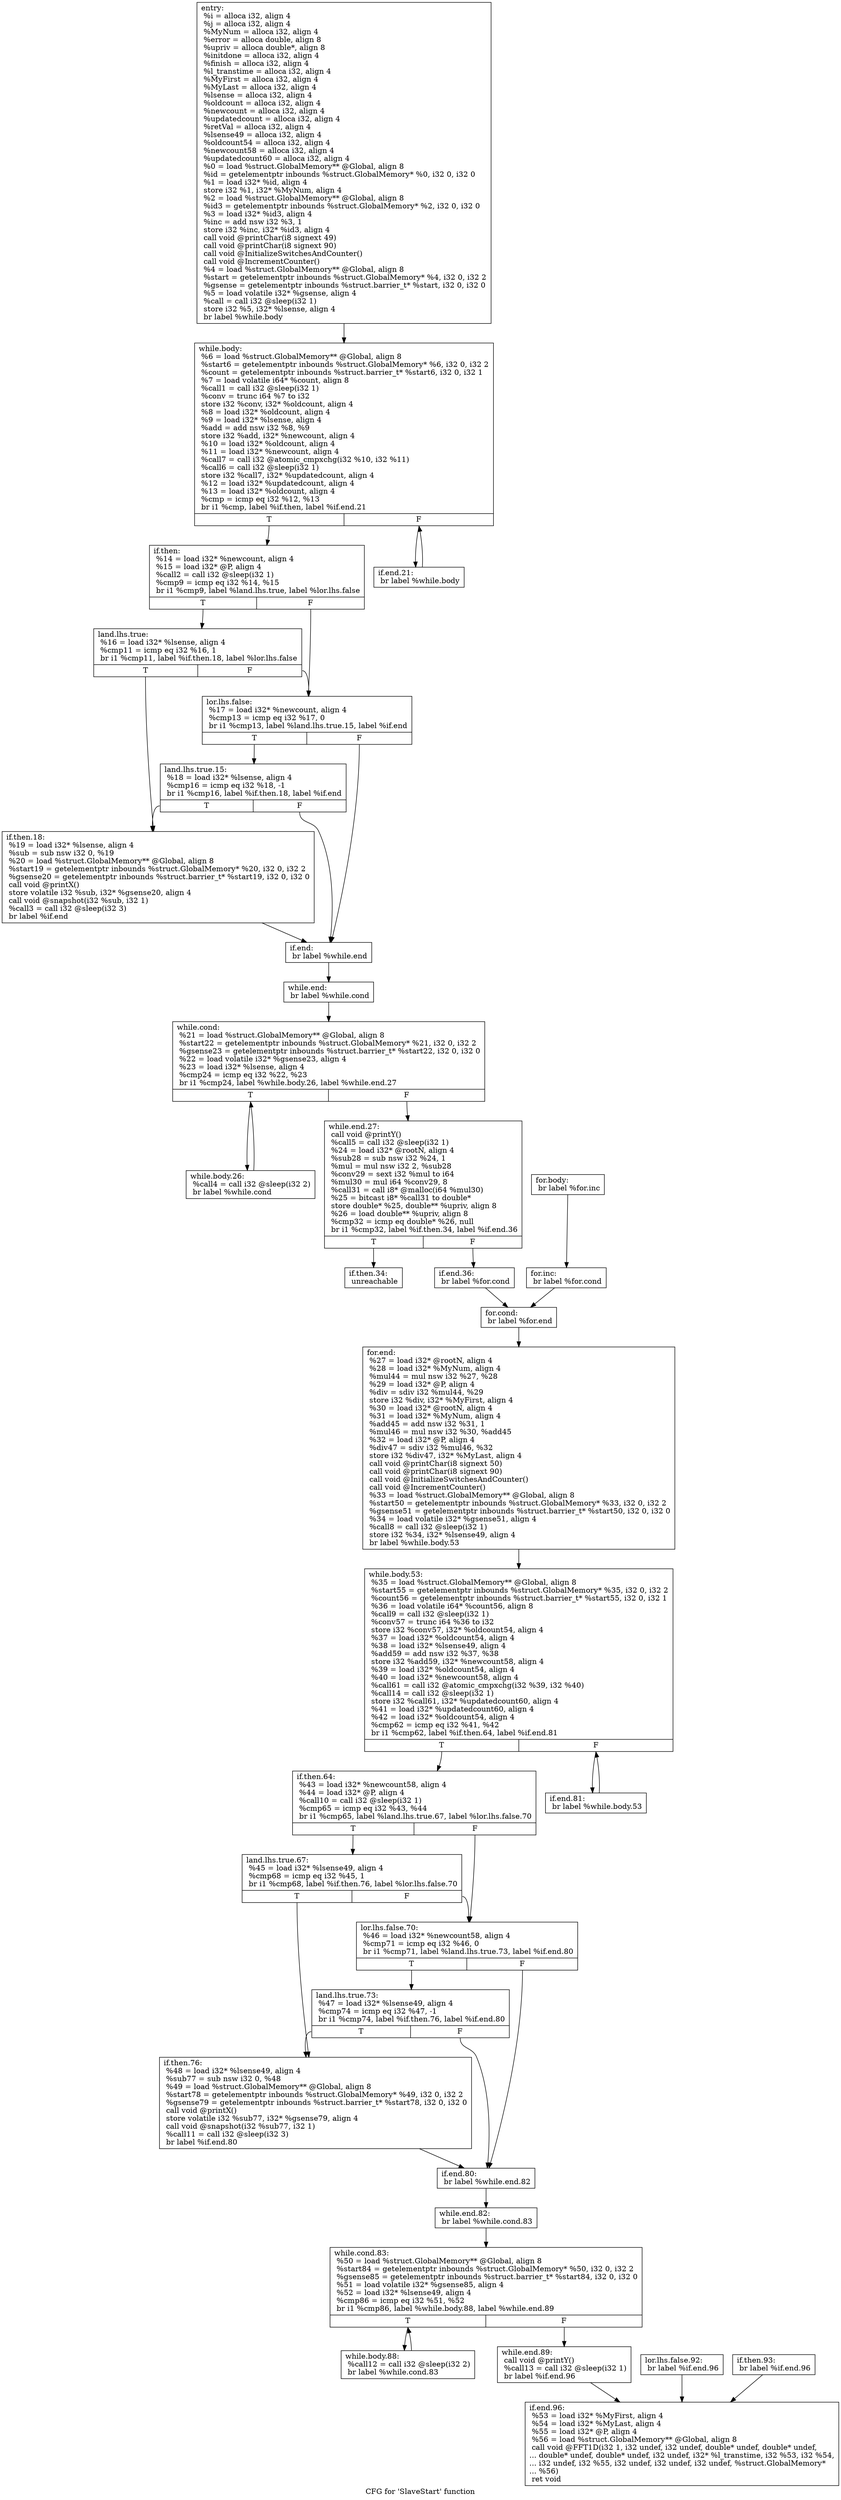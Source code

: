 digraph "CFG for 'SlaveStart' function" {
	label="CFG for 'SlaveStart' function";

	Node0x4e82bc0 [shape=record,label="{entry:\l  %i = alloca i32, align 4\l  %j = alloca i32, align 4\l  %MyNum = alloca i32, align 4\l  %error = alloca double, align 8\l  %upriv = alloca double*, align 8\l  %initdone = alloca i32, align 4\l  %finish = alloca i32, align 4\l  %l_transtime = alloca i32, align 4\l  %MyFirst = alloca i32, align 4\l  %MyLast = alloca i32, align 4\l  %lsense = alloca i32, align 4\l  %oldcount = alloca i32, align 4\l  %newcount = alloca i32, align 4\l  %updatedcount = alloca i32, align 4\l  %retVal = alloca i32, align 4\l  %lsense49 = alloca i32, align 4\l  %oldcount54 = alloca i32, align 4\l  %newcount58 = alloca i32, align 4\l  %updatedcount60 = alloca i32, align 4\l  %0 = load %struct.GlobalMemory** @Global, align 8\l  %id = getelementptr inbounds %struct.GlobalMemory* %0, i32 0, i32 0\l  %1 = load i32* %id, align 4\l  store i32 %1, i32* %MyNum, align 4\l  %2 = load %struct.GlobalMemory** @Global, align 8\l  %id3 = getelementptr inbounds %struct.GlobalMemory* %2, i32 0, i32 0\l  %3 = load i32* %id3, align 4\l  %inc = add nsw i32 %3, 1\l  store i32 %inc, i32* %id3, align 4\l  call void @printChar(i8 signext 49)\l  call void @printChar(i8 signext 90)\l  call void @InitializeSwitchesAndCounter()\l  call void @IncrementCounter()\l  %4 = load %struct.GlobalMemory** @Global, align 8\l  %start = getelementptr inbounds %struct.GlobalMemory* %4, i32 0, i32 2\l  %gsense = getelementptr inbounds %struct.barrier_t* %start, i32 0, i32 0\l  %5 = load volatile i32* %gsense, align 4\l  %call = call i32 @sleep(i32 1)\l  store i32 %5, i32* %lsense, align 4\l  br label %while.body\l}"];
	Node0x4e82bc0 -> Node0x4e82c10;
	Node0x4e82c10 [shape=record,label="{while.body:                                       \l  %6 = load %struct.GlobalMemory** @Global, align 8\l  %start6 = getelementptr inbounds %struct.GlobalMemory* %6, i32 0, i32 2\l  %count = getelementptr inbounds %struct.barrier_t* %start6, i32 0, i32 1\l  %7 = load volatile i64* %count, align 8\l  %call1 = call i32 @sleep(i32 1)\l  %conv = trunc i64 %7 to i32\l  store i32 %conv, i32* %oldcount, align 4\l  %8 = load i32* %oldcount, align 4\l  %9 = load i32* %lsense, align 4\l  %add = add nsw i32 %8, %9\l  store i32 %add, i32* %newcount, align 4\l  %10 = load i32* %oldcount, align 4\l  %11 = load i32* %newcount, align 4\l  %call7 = call i32 @atomic_cmpxchg(i32 %10, i32 %11)\l  %call6 = call i32 @sleep(i32 1)\l  store i32 %call7, i32* %updatedcount, align 4\l  %12 = load i32* %updatedcount, align 4\l  %13 = load i32* %oldcount, align 4\l  %cmp = icmp eq i32 %12, %13\l  br i1 %cmp, label %if.then, label %if.end.21\l|{<s0>T|<s1>F}}"];
	Node0x4e82c10:s0 -> Node0x4e82c60;
	Node0x4e82c10:s1 -> Node0x4e82e40;
	Node0x4e82c60 [shape=record,label="{if.then:                                          \l  %14 = load i32* %newcount, align 4\l  %15 = load i32* @P, align 4\l  %call2 = call i32 @sleep(i32 1)\l  %cmp9 = icmp eq i32 %14, %15\l  br i1 %cmp9, label %land.lhs.true, label %lor.lhs.false\l|{<s0>T|<s1>F}}"];
	Node0x4e82c60:s0 -> Node0x4e82cb0;
	Node0x4e82c60:s1 -> Node0x4e82d00;
	Node0x4e82cb0 [shape=record,label="{land.lhs.true:                                    \l  %16 = load i32* %lsense, align 4\l  %cmp11 = icmp eq i32 %16, 1\l  br i1 %cmp11, label %if.then.18, label %lor.lhs.false\l|{<s0>T|<s1>F}}"];
	Node0x4e82cb0:s0 -> Node0x4e82da0;
	Node0x4e82cb0:s1 -> Node0x4e82d00;
	Node0x4e82d00 [shape=record,label="{lor.lhs.false:                                    \l  %17 = load i32* %newcount, align 4\l  %cmp13 = icmp eq i32 %17, 0\l  br i1 %cmp13, label %land.lhs.true.15, label %if.end\l|{<s0>T|<s1>F}}"];
	Node0x4e82d00:s0 -> Node0x4e82d50;
	Node0x4e82d00:s1 -> Node0x4e82df0;
	Node0x4e82d50 [shape=record,label="{land.lhs.true.15:                                 \l  %18 = load i32* %lsense, align 4\l  %cmp16 = icmp eq i32 %18, -1\l  br i1 %cmp16, label %if.then.18, label %if.end\l|{<s0>T|<s1>F}}"];
	Node0x4e82d50:s0 -> Node0x4e82da0;
	Node0x4e82d50:s1 -> Node0x4e82df0;
	Node0x4e82da0 [shape=record,label="{if.then.18:                                       \l  %19 = load i32* %lsense, align 4\l  %sub = sub nsw i32 0, %19\l  %20 = load %struct.GlobalMemory** @Global, align 8\l  %start19 = getelementptr inbounds %struct.GlobalMemory* %20, i32 0, i32 2\l  %gsense20 = getelementptr inbounds %struct.barrier_t* %start19, i32 0, i32 0\l  call void @printX()\l  store volatile i32 %sub, i32* %gsense20, align 4\l  call void @snapshot(i32 %sub, i32 1)\l  %call3 = call i32 @sleep(i32 3)\l  br label %if.end\l}"];
	Node0x4e82da0 -> Node0x4e82df0;
	Node0x4e82df0 [shape=record,label="{if.end:                                           \l  br label %while.end\l}"];
	Node0x4e82df0 -> Node0x4e82e90;
	Node0x4e82e40 [shape=record,label="{if.end.21:                                        \l  br label %while.body\l}"];
	Node0x4e82e40 -> Node0x4e82c10;
	Node0x4e82e90 [shape=record,label="{while.end:                                        \l  br label %while.cond\l}"];
	Node0x4e82e90 -> Node0x4e82ee0;
	Node0x4e82ee0 [shape=record,label="{while.cond:                                       \l  %21 = load %struct.GlobalMemory** @Global, align 8\l  %start22 = getelementptr inbounds %struct.GlobalMemory* %21, i32 0, i32 2\l  %gsense23 = getelementptr inbounds %struct.barrier_t* %start22, i32 0, i32 0\l  %22 = load volatile i32* %gsense23, align 4\l  %23 = load i32* %lsense, align 4\l  %cmp24 = icmp eq i32 %22, %23\l  br i1 %cmp24, label %while.body.26, label %while.end.27\l|{<s0>T|<s1>F}}"];
	Node0x4e82ee0:s0 -> Node0x4e82f30;
	Node0x4e82ee0:s1 -> Node0x4e82f80;
	Node0x4e82f30 [shape=record,label="{while.body.26:                                    \l  %call4 = call i32 @sleep(i32 2)\l  br label %while.cond\l}"];
	Node0x4e82f30 -> Node0x4e82ee0;
	Node0x4e82f80 [shape=record,label="{while.end.27:                                     \l  call void @printY()\l  %call5 = call i32 @sleep(i32 1)\l  %24 = load i32* @rootN, align 4\l  %sub28 = sub nsw i32 %24, 1\l  %mul = mul nsw i32 2, %sub28\l  %conv29 = sext i32 %mul to i64\l  %mul30 = mul i64 %conv29, 8\l  %call31 = call i8* @malloc(i64 %mul30)\l  %25 = bitcast i8* %call31 to double*\l  store double* %25, double** %upriv, align 8\l  %26 = load double** %upriv, align 8\l  %cmp32 = icmp eq double* %26, null\l  br i1 %cmp32, label %if.then.34, label %if.end.36\l|{<s0>T|<s1>F}}"];
	Node0x4e82f80:s0 -> Node0x4e82fd0;
	Node0x4e82f80:s1 -> Node0x4e83020;
	Node0x4e82fd0 [shape=record,label="{if.then.34:                                       \l  unreachable\l}"];
	Node0x4e83020 [shape=record,label="{if.end.36:                                        \l  br label %for.cond\l}"];
	Node0x4e83020 -> Node0x4e83070;
	Node0x4e83070 [shape=record,label="{for.cond:                                         \l  br label %for.end\l}"];
	Node0x4e83070 -> Node0x4e83160;
	Node0x4e830c0 [shape=record,label="{for.body:                                         \l  br label %for.inc\l}"];
	Node0x4e830c0 -> Node0x4e83110;
	Node0x4e83110 [shape=record,label="{for.inc:                                          \l  br label %for.cond\l}"];
	Node0x4e83110 -> Node0x4e83070;
	Node0x4e83160 [shape=record,label="{for.end:                                          \l  %27 = load i32* @rootN, align 4\l  %28 = load i32* %MyNum, align 4\l  %mul44 = mul nsw i32 %27, %28\l  %29 = load i32* @P, align 4\l  %div = sdiv i32 %mul44, %29\l  store i32 %div, i32* %MyFirst, align 4\l  %30 = load i32* @rootN, align 4\l  %31 = load i32* %MyNum, align 4\l  %add45 = add nsw i32 %31, 1\l  %mul46 = mul nsw i32 %30, %add45\l  %32 = load i32* @P, align 4\l  %div47 = sdiv i32 %mul46, %32\l  store i32 %div47, i32* %MyLast, align 4\l  call void @printChar(i8 signext 50)\l  call void @printChar(i8 signext 90)\l  call void @InitializeSwitchesAndCounter()\l  call void @IncrementCounter()\l  %33 = load %struct.GlobalMemory** @Global, align 8\l  %start50 = getelementptr inbounds %struct.GlobalMemory* %33, i32 0, i32 2\l  %gsense51 = getelementptr inbounds %struct.barrier_t* %start50, i32 0, i32 0\l  %34 = load volatile i32* %gsense51, align 4\l  %call8 = call i32 @sleep(i32 1)\l  store i32 %34, i32* %lsense49, align 4\l  br label %while.body.53\l}"];
	Node0x4e83160 -> Node0x4e831b0;
	Node0x4e831b0 [shape=record,label="{while.body.53:                                    \l  %35 = load %struct.GlobalMemory** @Global, align 8\l  %start55 = getelementptr inbounds %struct.GlobalMemory* %35, i32 0, i32 2\l  %count56 = getelementptr inbounds %struct.barrier_t* %start55, i32 0, i32 1\l  %36 = load volatile i64* %count56, align 8\l  %call9 = call i32 @sleep(i32 1)\l  %conv57 = trunc i64 %36 to i32\l  store i32 %conv57, i32* %oldcount54, align 4\l  %37 = load i32* %oldcount54, align 4\l  %38 = load i32* %lsense49, align 4\l  %add59 = add nsw i32 %37, %38\l  store i32 %add59, i32* %newcount58, align 4\l  %39 = load i32* %oldcount54, align 4\l  %40 = load i32* %newcount58, align 4\l  %call61 = call i32 @atomic_cmpxchg(i32 %39, i32 %40)\l  %call14 = call i32 @sleep(i32 1)\l  store i32 %call61, i32* %updatedcount60, align 4\l  %41 = load i32* %updatedcount60, align 4\l  %42 = load i32* %oldcount54, align 4\l  %cmp62 = icmp eq i32 %41, %42\l  br i1 %cmp62, label %if.then.64, label %if.end.81\l|{<s0>T|<s1>F}}"];
	Node0x4e831b0:s0 -> Node0x4e83200;
	Node0x4e831b0:s1 -> Node0x4e833e0;
	Node0x4e83200 [shape=record,label="{if.then.64:                                       \l  %43 = load i32* %newcount58, align 4\l  %44 = load i32* @P, align 4\l  %call10 = call i32 @sleep(i32 1)\l  %cmp65 = icmp eq i32 %43, %44\l  br i1 %cmp65, label %land.lhs.true.67, label %lor.lhs.false.70\l|{<s0>T|<s1>F}}"];
	Node0x4e83200:s0 -> Node0x4e83250;
	Node0x4e83200:s1 -> Node0x4e832a0;
	Node0x4e83250 [shape=record,label="{land.lhs.true.67:                                 \l  %45 = load i32* %lsense49, align 4\l  %cmp68 = icmp eq i32 %45, 1\l  br i1 %cmp68, label %if.then.76, label %lor.lhs.false.70\l|{<s0>T|<s1>F}}"];
	Node0x4e83250:s0 -> Node0x4e83340;
	Node0x4e83250:s1 -> Node0x4e832a0;
	Node0x4e832a0 [shape=record,label="{lor.lhs.false.70:                                 \l  %46 = load i32* %newcount58, align 4\l  %cmp71 = icmp eq i32 %46, 0\l  br i1 %cmp71, label %land.lhs.true.73, label %if.end.80\l|{<s0>T|<s1>F}}"];
	Node0x4e832a0:s0 -> Node0x4e832f0;
	Node0x4e832a0:s1 -> Node0x4e83390;
	Node0x4e832f0 [shape=record,label="{land.lhs.true.73:                                 \l  %47 = load i32* %lsense49, align 4\l  %cmp74 = icmp eq i32 %47, -1\l  br i1 %cmp74, label %if.then.76, label %if.end.80\l|{<s0>T|<s1>F}}"];
	Node0x4e832f0:s0 -> Node0x4e83340;
	Node0x4e832f0:s1 -> Node0x4e83390;
	Node0x4e83340 [shape=record,label="{if.then.76:                                       \l  %48 = load i32* %lsense49, align 4\l  %sub77 = sub nsw i32 0, %48\l  %49 = load %struct.GlobalMemory** @Global, align 8\l  %start78 = getelementptr inbounds %struct.GlobalMemory* %49, i32 0, i32 2\l  %gsense79 = getelementptr inbounds %struct.barrier_t* %start78, i32 0, i32 0\l  call void @printX()\l  store volatile i32 %sub77, i32* %gsense79, align 4\l  call void @snapshot(i32 %sub77, i32 1)\l  %call11 = call i32 @sleep(i32 3)\l  br label %if.end.80\l}"];
	Node0x4e83340 -> Node0x4e83390;
	Node0x4e83390 [shape=record,label="{if.end.80:                                        \l  br label %while.end.82\l}"];
	Node0x4e83390 -> Node0x4e83430;
	Node0x4e833e0 [shape=record,label="{if.end.81:                                        \l  br label %while.body.53\l}"];
	Node0x4e833e0 -> Node0x4e831b0;
	Node0x4e83430 [shape=record,label="{while.end.82:                                     \l  br label %while.cond.83\l}"];
	Node0x4e83430 -> Node0x4e83480;
	Node0x4e83480 [shape=record,label="{while.cond.83:                                    \l  %50 = load %struct.GlobalMemory** @Global, align 8\l  %start84 = getelementptr inbounds %struct.GlobalMemory* %50, i32 0, i32 2\l  %gsense85 = getelementptr inbounds %struct.barrier_t* %start84, i32 0, i32 0\l  %51 = load volatile i32* %gsense85, align 4\l  %52 = load i32* %lsense49, align 4\l  %cmp86 = icmp eq i32 %51, %52\l  br i1 %cmp86, label %while.body.88, label %while.end.89\l|{<s0>T|<s1>F}}"];
	Node0x4e83480:s0 -> Node0x4e834d0;
	Node0x4e83480:s1 -> Node0x4e83520;
	Node0x4e834d0 [shape=record,label="{while.body.88:                                    \l  %call12 = call i32 @sleep(i32 2)\l  br label %while.cond.83\l}"];
	Node0x4e834d0 -> Node0x4e83480;
	Node0x4e83520 [shape=record,label="{while.end.89:                                     \l  call void @printY()\l  %call13 = call i32 @sleep(i32 1)\l  br label %if.end.96\l}"];
	Node0x4e83520 -> Node0x4e83610;
	Node0x4e83570 [shape=record,label="{lor.lhs.false.92:                                 \l  br label %if.end.96\l}"];
	Node0x4e83570 -> Node0x4e83610;
	Node0x4e835c0 [shape=record,label="{if.then.93:                                       \l  br label %if.end.96\l}"];
	Node0x4e835c0 -> Node0x4e83610;
	Node0x4e83610 [shape=record,label="{if.end.96:                                        \l  %53 = load i32* %MyFirst, align 4\l  %54 = load i32* %MyLast, align 4\l  %55 = load i32* @P, align 4\l  %56 = load %struct.GlobalMemory** @Global, align 8\l  call void @FFT1D(i32 1, i32 undef, i32 undef, double* undef, double* undef,\l... double* undef, double* undef, i32 undef, i32* %l_transtime, i32 %53, i32 %54,\l... i32 undef, i32 %55, i32 undef, i32 undef, i32 undef, %struct.GlobalMemory*\l... %56)\l  ret void\l}"];
}
